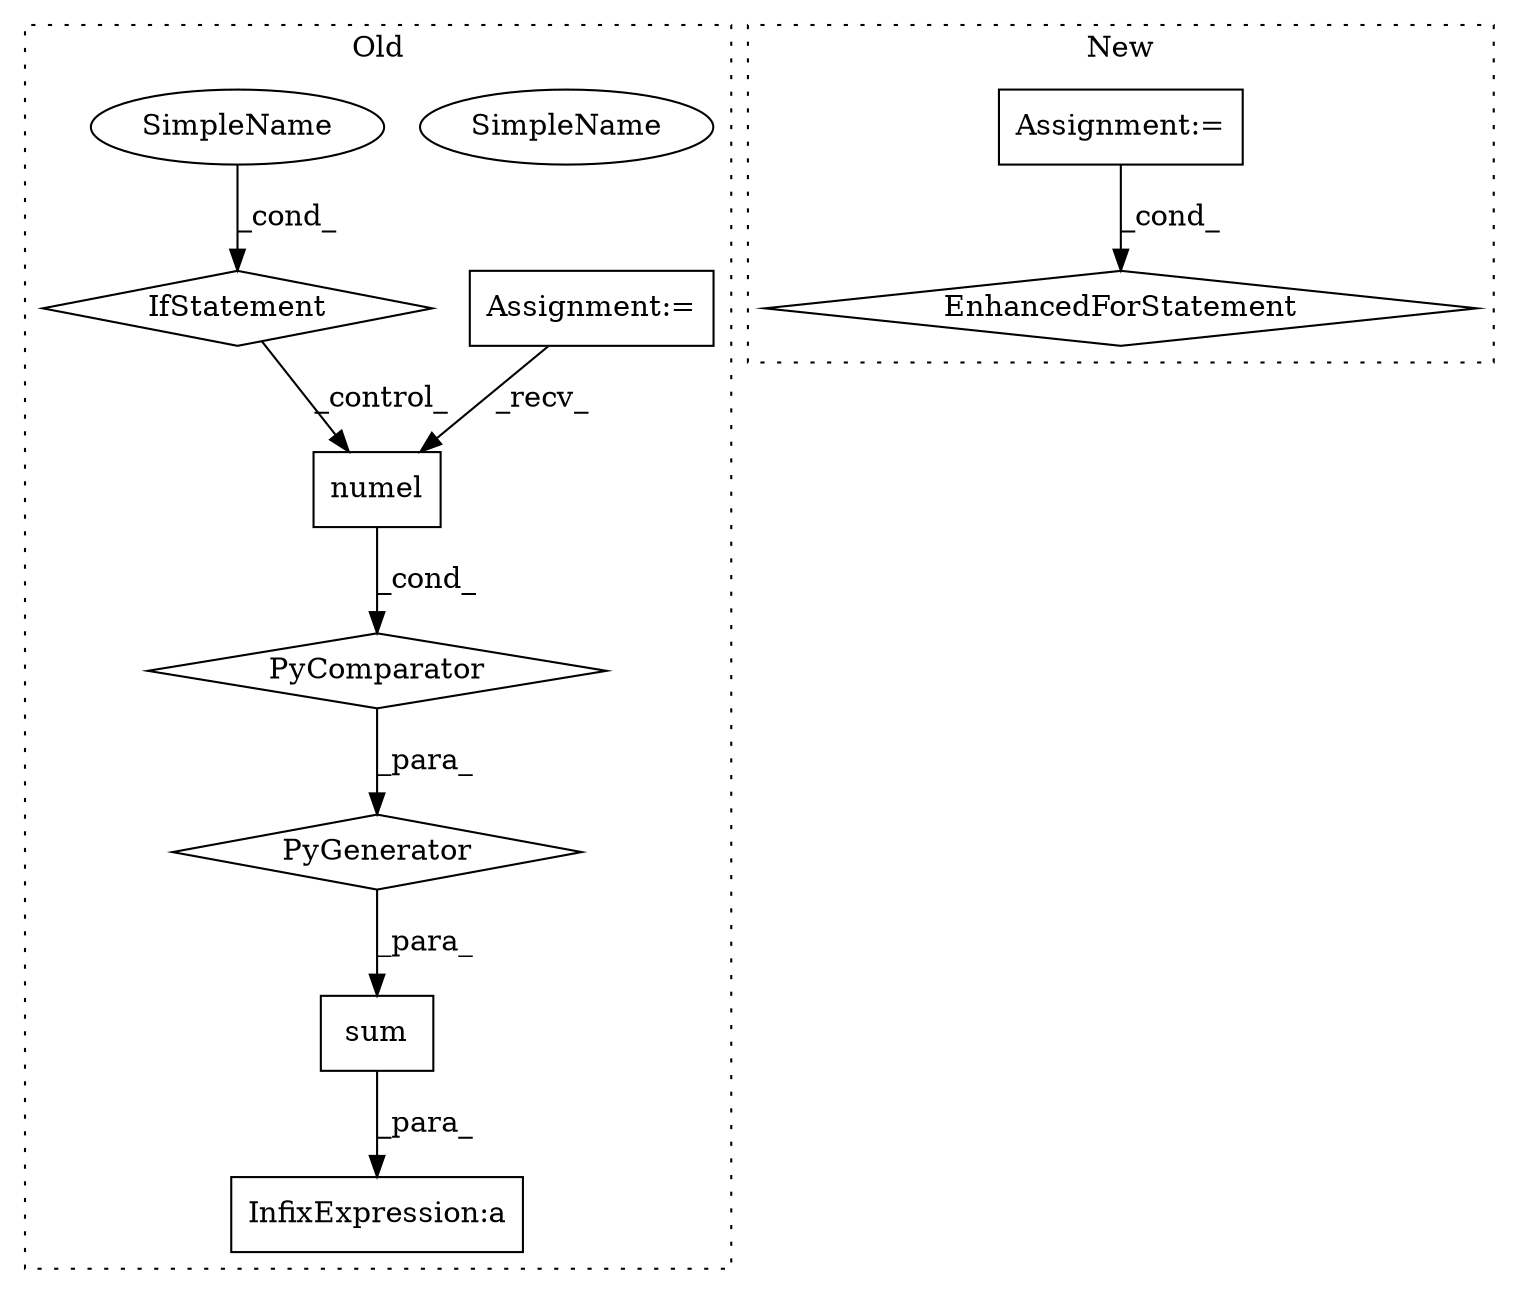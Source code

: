 digraph G {
subgraph cluster0 {
1 [label="numel" a="32" s="6228" l="7" shape="box"];
4 [label="Assignment:=" a="7" s="6293" l="34" shape="box"];
5 [label="InfixExpression:a" a="27" s="6330" l="3" shape="box"];
6 [label="IfStatement" a="25" s="6293" l="34" shape="diamond"];
7 [label="sum" a="32" s="6213,6333" l="13,-3" shape="box"];
8 [label="SimpleName" a="42" s="6322" l="5" shape="ellipse"];
9 [label="PyGenerator" a="107" s="6226" l="107" shape="diamond"];
10 [label="PyComparator" a="113" s="6293" l="34" shape="diamond"];
11 [label="SimpleName" a="42" s="6322" l="5" shape="ellipse"];
label = "Old";
style="dotted";
}
subgraph cluster1 {
2 [label="EnhancedForStatement" a="70" s="7822,7916" l="57,2" shape="diamond"];
3 [label="Assignment:=" a="7" s="7822,7916" l="57,2" shape="box"];
label = "New";
style="dotted";
}
1 -> 10 [label="_cond_"];
3 -> 2 [label="_cond_"];
4 -> 1 [label="_recv_"];
6 -> 1 [label="_control_"];
7 -> 5 [label="_para_"];
9 -> 7 [label="_para_"];
10 -> 9 [label="_para_"];
11 -> 6 [label="_cond_"];
}
